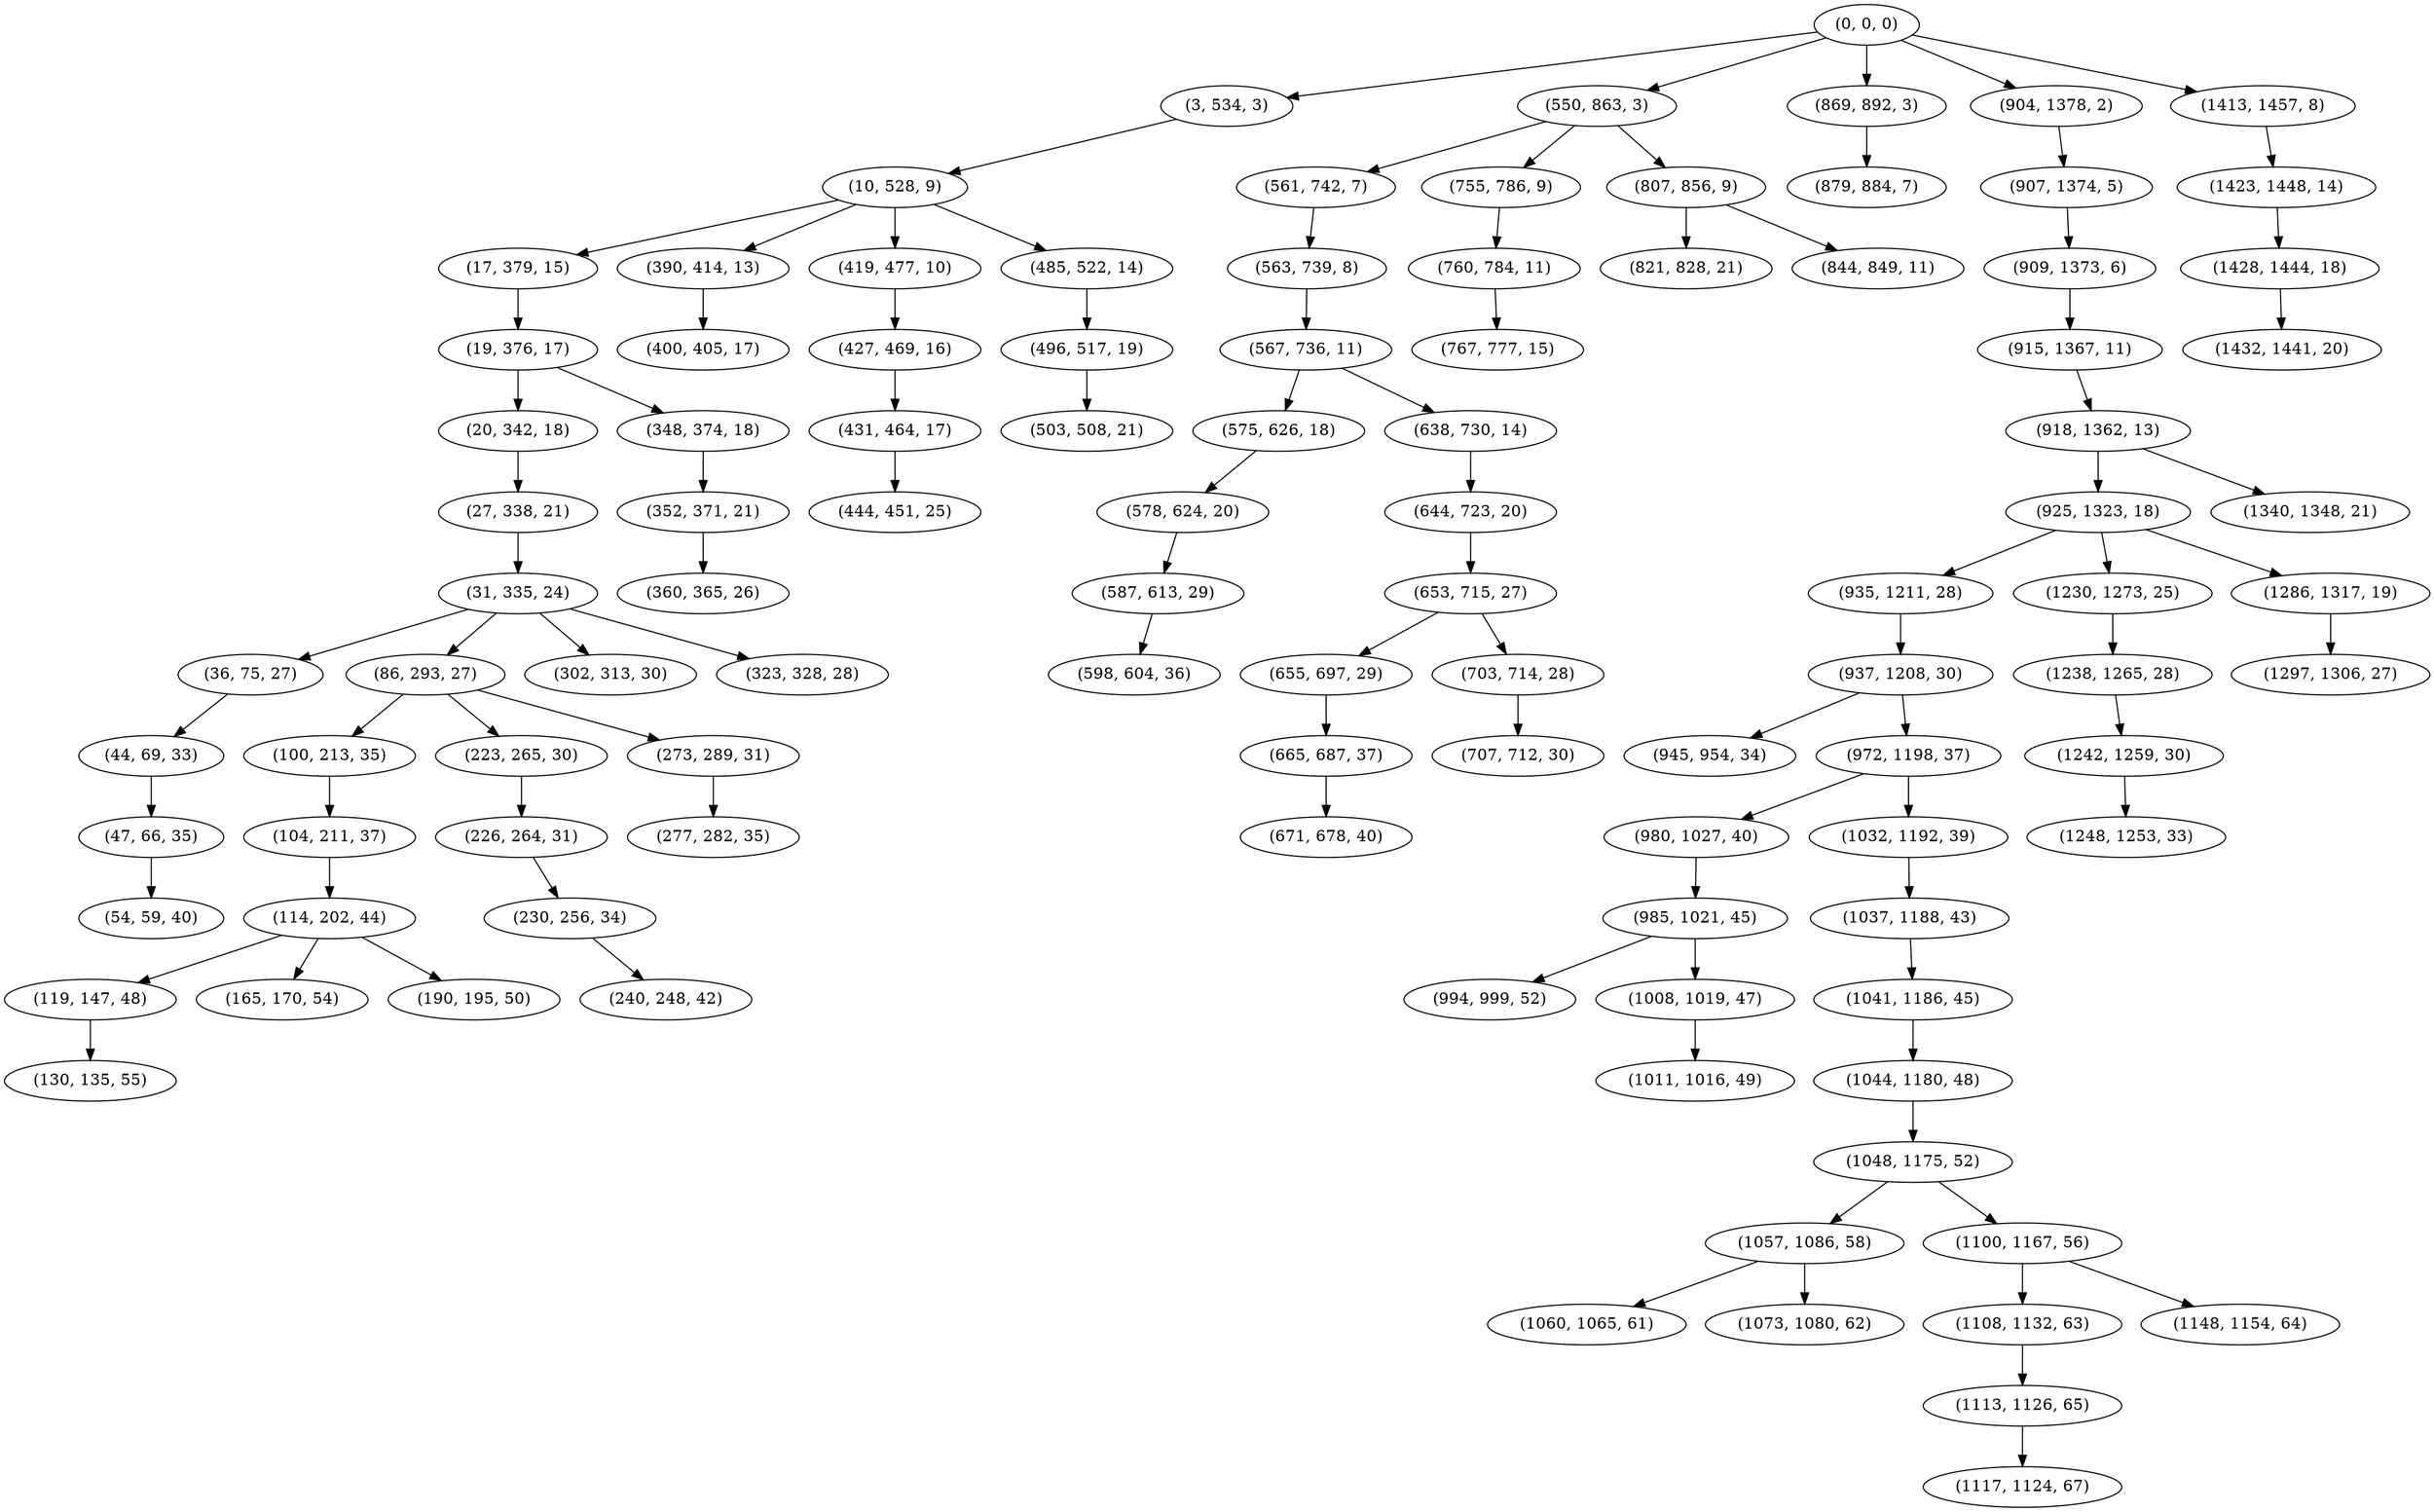 digraph tree {
    "(0, 0, 0)";
    "(3, 534, 3)";
    "(10, 528, 9)";
    "(17, 379, 15)";
    "(19, 376, 17)";
    "(20, 342, 18)";
    "(27, 338, 21)";
    "(31, 335, 24)";
    "(36, 75, 27)";
    "(44, 69, 33)";
    "(47, 66, 35)";
    "(54, 59, 40)";
    "(86, 293, 27)";
    "(100, 213, 35)";
    "(104, 211, 37)";
    "(114, 202, 44)";
    "(119, 147, 48)";
    "(130, 135, 55)";
    "(165, 170, 54)";
    "(190, 195, 50)";
    "(223, 265, 30)";
    "(226, 264, 31)";
    "(230, 256, 34)";
    "(240, 248, 42)";
    "(273, 289, 31)";
    "(277, 282, 35)";
    "(302, 313, 30)";
    "(323, 328, 28)";
    "(348, 374, 18)";
    "(352, 371, 21)";
    "(360, 365, 26)";
    "(390, 414, 13)";
    "(400, 405, 17)";
    "(419, 477, 10)";
    "(427, 469, 16)";
    "(431, 464, 17)";
    "(444, 451, 25)";
    "(485, 522, 14)";
    "(496, 517, 19)";
    "(503, 508, 21)";
    "(550, 863, 3)";
    "(561, 742, 7)";
    "(563, 739, 8)";
    "(567, 736, 11)";
    "(575, 626, 18)";
    "(578, 624, 20)";
    "(587, 613, 29)";
    "(598, 604, 36)";
    "(638, 730, 14)";
    "(644, 723, 20)";
    "(653, 715, 27)";
    "(655, 697, 29)";
    "(665, 687, 37)";
    "(671, 678, 40)";
    "(703, 714, 28)";
    "(707, 712, 30)";
    "(755, 786, 9)";
    "(760, 784, 11)";
    "(767, 777, 15)";
    "(807, 856, 9)";
    "(821, 828, 21)";
    "(844, 849, 11)";
    "(869, 892, 3)";
    "(879, 884, 7)";
    "(904, 1378, 2)";
    "(907, 1374, 5)";
    "(909, 1373, 6)";
    "(915, 1367, 11)";
    "(918, 1362, 13)";
    "(925, 1323, 18)";
    "(935, 1211, 28)";
    "(937, 1208, 30)";
    "(945, 954, 34)";
    "(972, 1198, 37)";
    "(980, 1027, 40)";
    "(985, 1021, 45)";
    "(994, 999, 52)";
    "(1008, 1019, 47)";
    "(1011, 1016, 49)";
    "(1032, 1192, 39)";
    "(1037, 1188, 43)";
    "(1041, 1186, 45)";
    "(1044, 1180, 48)";
    "(1048, 1175, 52)";
    "(1057, 1086, 58)";
    "(1060, 1065, 61)";
    "(1073, 1080, 62)";
    "(1100, 1167, 56)";
    "(1108, 1132, 63)";
    "(1113, 1126, 65)";
    "(1117, 1124, 67)";
    "(1148, 1154, 64)";
    "(1230, 1273, 25)";
    "(1238, 1265, 28)";
    "(1242, 1259, 30)";
    "(1248, 1253, 33)";
    "(1286, 1317, 19)";
    "(1297, 1306, 27)";
    "(1340, 1348, 21)";
    "(1413, 1457, 8)";
    "(1423, 1448, 14)";
    "(1428, 1444, 18)";
    "(1432, 1441, 20)";
    "(0, 0, 0)" -> "(3, 534, 3)";
    "(0, 0, 0)" -> "(550, 863, 3)";
    "(0, 0, 0)" -> "(869, 892, 3)";
    "(0, 0, 0)" -> "(904, 1378, 2)";
    "(0, 0, 0)" -> "(1413, 1457, 8)";
    "(3, 534, 3)" -> "(10, 528, 9)";
    "(10, 528, 9)" -> "(17, 379, 15)";
    "(10, 528, 9)" -> "(390, 414, 13)";
    "(10, 528, 9)" -> "(419, 477, 10)";
    "(10, 528, 9)" -> "(485, 522, 14)";
    "(17, 379, 15)" -> "(19, 376, 17)";
    "(19, 376, 17)" -> "(20, 342, 18)";
    "(19, 376, 17)" -> "(348, 374, 18)";
    "(20, 342, 18)" -> "(27, 338, 21)";
    "(27, 338, 21)" -> "(31, 335, 24)";
    "(31, 335, 24)" -> "(36, 75, 27)";
    "(31, 335, 24)" -> "(86, 293, 27)";
    "(31, 335, 24)" -> "(302, 313, 30)";
    "(31, 335, 24)" -> "(323, 328, 28)";
    "(36, 75, 27)" -> "(44, 69, 33)";
    "(44, 69, 33)" -> "(47, 66, 35)";
    "(47, 66, 35)" -> "(54, 59, 40)";
    "(86, 293, 27)" -> "(100, 213, 35)";
    "(86, 293, 27)" -> "(223, 265, 30)";
    "(86, 293, 27)" -> "(273, 289, 31)";
    "(100, 213, 35)" -> "(104, 211, 37)";
    "(104, 211, 37)" -> "(114, 202, 44)";
    "(114, 202, 44)" -> "(119, 147, 48)";
    "(114, 202, 44)" -> "(165, 170, 54)";
    "(114, 202, 44)" -> "(190, 195, 50)";
    "(119, 147, 48)" -> "(130, 135, 55)";
    "(223, 265, 30)" -> "(226, 264, 31)";
    "(226, 264, 31)" -> "(230, 256, 34)";
    "(230, 256, 34)" -> "(240, 248, 42)";
    "(273, 289, 31)" -> "(277, 282, 35)";
    "(348, 374, 18)" -> "(352, 371, 21)";
    "(352, 371, 21)" -> "(360, 365, 26)";
    "(390, 414, 13)" -> "(400, 405, 17)";
    "(419, 477, 10)" -> "(427, 469, 16)";
    "(427, 469, 16)" -> "(431, 464, 17)";
    "(431, 464, 17)" -> "(444, 451, 25)";
    "(485, 522, 14)" -> "(496, 517, 19)";
    "(496, 517, 19)" -> "(503, 508, 21)";
    "(550, 863, 3)" -> "(561, 742, 7)";
    "(550, 863, 3)" -> "(755, 786, 9)";
    "(550, 863, 3)" -> "(807, 856, 9)";
    "(561, 742, 7)" -> "(563, 739, 8)";
    "(563, 739, 8)" -> "(567, 736, 11)";
    "(567, 736, 11)" -> "(575, 626, 18)";
    "(567, 736, 11)" -> "(638, 730, 14)";
    "(575, 626, 18)" -> "(578, 624, 20)";
    "(578, 624, 20)" -> "(587, 613, 29)";
    "(587, 613, 29)" -> "(598, 604, 36)";
    "(638, 730, 14)" -> "(644, 723, 20)";
    "(644, 723, 20)" -> "(653, 715, 27)";
    "(653, 715, 27)" -> "(655, 697, 29)";
    "(653, 715, 27)" -> "(703, 714, 28)";
    "(655, 697, 29)" -> "(665, 687, 37)";
    "(665, 687, 37)" -> "(671, 678, 40)";
    "(703, 714, 28)" -> "(707, 712, 30)";
    "(755, 786, 9)" -> "(760, 784, 11)";
    "(760, 784, 11)" -> "(767, 777, 15)";
    "(807, 856, 9)" -> "(821, 828, 21)";
    "(807, 856, 9)" -> "(844, 849, 11)";
    "(869, 892, 3)" -> "(879, 884, 7)";
    "(904, 1378, 2)" -> "(907, 1374, 5)";
    "(907, 1374, 5)" -> "(909, 1373, 6)";
    "(909, 1373, 6)" -> "(915, 1367, 11)";
    "(915, 1367, 11)" -> "(918, 1362, 13)";
    "(918, 1362, 13)" -> "(925, 1323, 18)";
    "(918, 1362, 13)" -> "(1340, 1348, 21)";
    "(925, 1323, 18)" -> "(935, 1211, 28)";
    "(925, 1323, 18)" -> "(1230, 1273, 25)";
    "(925, 1323, 18)" -> "(1286, 1317, 19)";
    "(935, 1211, 28)" -> "(937, 1208, 30)";
    "(937, 1208, 30)" -> "(945, 954, 34)";
    "(937, 1208, 30)" -> "(972, 1198, 37)";
    "(972, 1198, 37)" -> "(980, 1027, 40)";
    "(972, 1198, 37)" -> "(1032, 1192, 39)";
    "(980, 1027, 40)" -> "(985, 1021, 45)";
    "(985, 1021, 45)" -> "(994, 999, 52)";
    "(985, 1021, 45)" -> "(1008, 1019, 47)";
    "(1008, 1019, 47)" -> "(1011, 1016, 49)";
    "(1032, 1192, 39)" -> "(1037, 1188, 43)";
    "(1037, 1188, 43)" -> "(1041, 1186, 45)";
    "(1041, 1186, 45)" -> "(1044, 1180, 48)";
    "(1044, 1180, 48)" -> "(1048, 1175, 52)";
    "(1048, 1175, 52)" -> "(1057, 1086, 58)";
    "(1048, 1175, 52)" -> "(1100, 1167, 56)";
    "(1057, 1086, 58)" -> "(1060, 1065, 61)";
    "(1057, 1086, 58)" -> "(1073, 1080, 62)";
    "(1100, 1167, 56)" -> "(1108, 1132, 63)";
    "(1100, 1167, 56)" -> "(1148, 1154, 64)";
    "(1108, 1132, 63)" -> "(1113, 1126, 65)";
    "(1113, 1126, 65)" -> "(1117, 1124, 67)";
    "(1230, 1273, 25)" -> "(1238, 1265, 28)";
    "(1238, 1265, 28)" -> "(1242, 1259, 30)";
    "(1242, 1259, 30)" -> "(1248, 1253, 33)";
    "(1286, 1317, 19)" -> "(1297, 1306, 27)";
    "(1413, 1457, 8)" -> "(1423, 1448, 14)";
    "(1423, 1448, 14)" -> "(1428, 1444, 18)";
    "(1428, 1444, 18)" -> "(1432, 1441, 20)";
}
